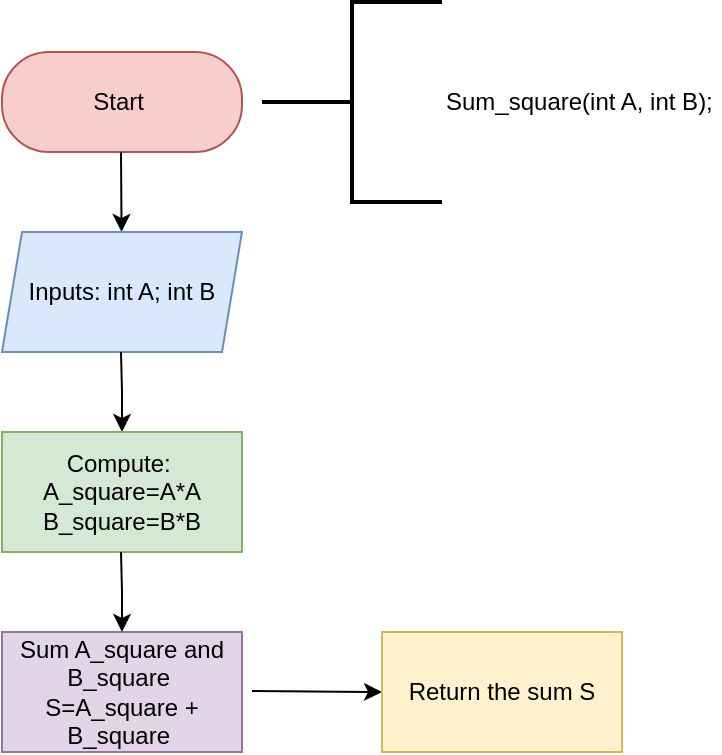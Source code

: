 <mxfile version="21.6.5" type="github">
  <diagram name="Page-1" id="U9sie8021qQXbP51csVM">
    <mxGraphModel dx="794" dy="1678" grid="1" gridSize="10" guides="1" tooltips="1" connect="1" arrows="1" fold="1" page="1" pageScale="1" pageWidth="827" pageHeight="1169" math="0" shadow="0">
      <root>
        <mxCell id="0" />
        <mxCell id="1" parent="0" />
        <mxCell id="IRmns1B_j3nlEJjdCm8q-1" value="Start&amp;nbsp;" style="rounded=1;whiteSpace=wrap;html=1;arcSize=47;fillColor=#f8cecc;strokeColor=#b85450;" vertex="1" parent="1">
          <mxGeometry x="320" y="-1120" width="120" height="50" as="geometry" />
        </mxCell>
        <mxCell id="IRmns1B_j3nlEJjdCm8q-2" value="Sum_square(int A, int B);&amp;nbsp;" style="strokeWidth=2;html=1;shape=mxgraph.flowchart.annotation_2;align=left;labelPosition=right;pointerEvents=1;" vertex="1" parent="1">
          <mxGeometry x="450" y="-1145" width="90" height="100" as="geometry" />
        </mxCell>
        <mxCell id="IRmns1B_j3nlEJjdCm8q-3" value="" style="endArrow=classic;html=1;rounded=0;" edge="1" parent="1" target="IRmns1B_j3nlEJjdCm8q-5">
          <mxGeometry relative="1" as="geometry">
            <mxPoint x="379.5" y="-1070" as="sourcePoint" />
            <mxPoint x="380" y="-1000" as="targetPoint" />
          </mxGeometry>
        </mxCell>
        <mxCell id="IRmns1B_j3nlEJjdCm8q-5" value="Inputs: int A; int B" style="shape=parallelogram;perimeter=parallelogramPerimeter;whiteSpace=wrap;html=1;fixedSize=1;size=10;fillColor=#dae8fc;strokeColor=#6c8ebf;" vertex="1" parent="1">
          <mxGeometry x="320" y="-1030" width="120" height="60" as="geometry" />
        </mxCell>
        <mxCell id="IRmns1B_j3nlEJjdCm8q-7" value="" style="endArrow=classic;html=1;rounded=0;" edge="1" parent="1">
          <mxGeometry relative="1" as="geometry">
            <mxPoint x="379.5" y="-970" as="sourcePoint" />
            <mxPoint x="380" y="-930" as="targetPoint" />
            <Array as="points">
              <mxPoint x="380" y="-950" />
            </Array>
          </mxGeometry>
        </mxCell>
        <mxCell id="IRmns1B_j3nlEJjdCm8q-8" value="Compute:&amp;nbsp;&lt;br&gt;A_square=A*A&lt;br&gt;B_square=B*B" style="rounded=0;whiteSpace=wrap;html=1;fillColor=#d5e8d4;strokeColor=#82b366;" vertex="1" parent="1">
          <mxGeometry x="320" y="-930" width="120" height="60" as="geometry" />
        </mxCell>
        <mxCell id="IRmns1B_j3nlEJjdCm8q-9" value="Sum A_square and B_square&amp;nbsp;&lt;br&gt;S=A_square + B_square&amp;nbsp;" style="rounded=0;whiteSpace=wrap;html=1;fillColor=#e1d5e7;strokeColor=#9673a6;" vertex="1" parent="1">
          <mxGeometry x="320" y="-830" width="120" height="60" as="geometry" />
        </mxCell>
        <mxCell id="IRmns1B_j3nlEJjdCm8q-11" value="" style="endArrow=classic;html=1;rounded=0;" edge="1" parent="1">
          <mxGeometry relative="1" as="geometry">
            <mxPoint x="379.5" y="-870" as="sourcePoint" />
            <mxPoint x="380" y="-830" as="targetPoint" />
            <Array as="points">
              <mxPoint x="380" y="-850" />
            </Array>
          </mxGeometry>
        </mxCell>
        <mxCell id="IRmns1B_j3nlEJjdCm8q-12" value="" style="endArrow=classic;html=1;rounded=0;" edge="1" parent="1">
          <mxGeometry relative="1" as="geometry">
            <mxPoint x="445" y="-800.5" as="sourcePoint" />
            <mxPoint x="510" y="-800" as="targetPoint" />
          </mxGeometry>
        </mxCell>
        <mxCell id="IRmns1B_j3nlEJjdCm8q-14" value="Return the sum S" style="rounded=0;whiteSpace=wrap;html=1;fillColor=#fff2cc;strokeColor=#d6b656;" vertex="1" parent="1">
          <mxGeometry x="510" y="-830" width="120" height="60" as="geometry" />
        </mxCell>
      </root>
    </mxGraphModel>
  </diagram>
</mxfile>
